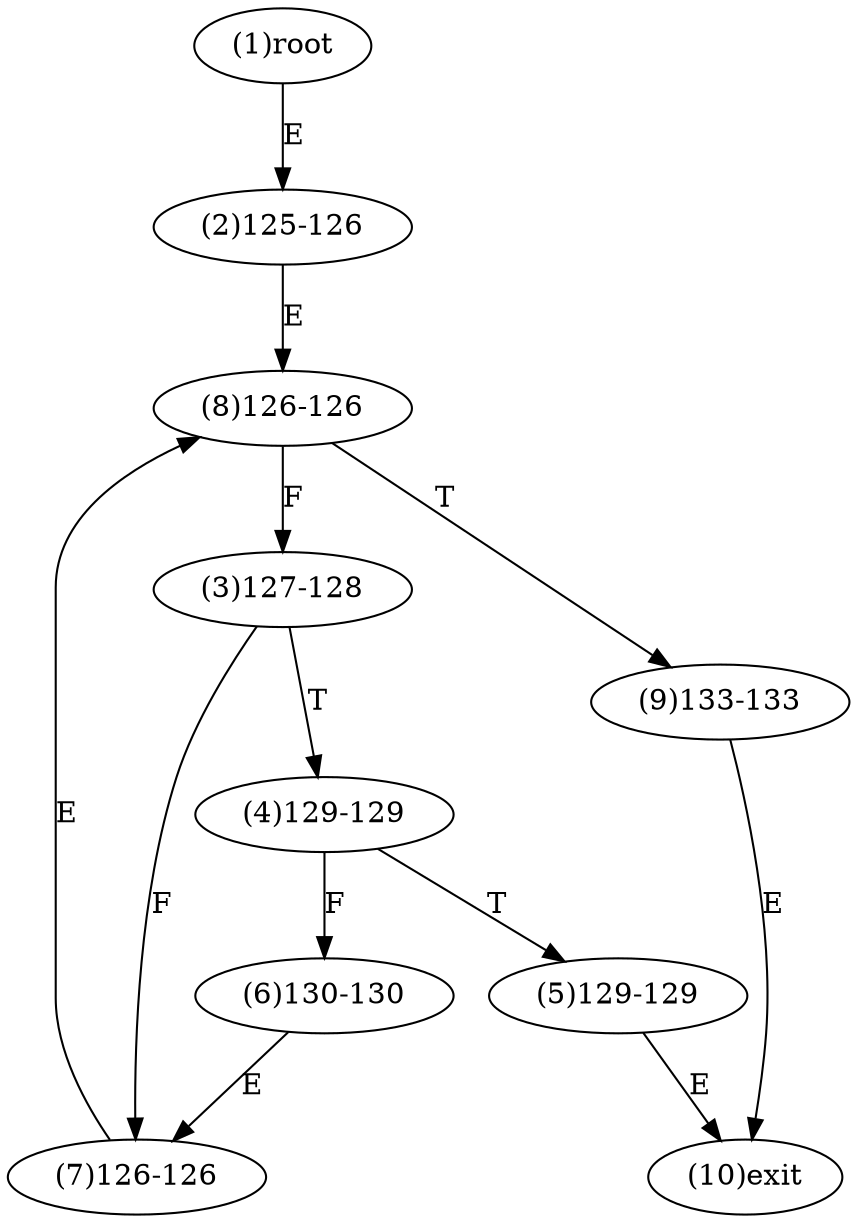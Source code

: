 digraph "" { 
1[ label="(1)root"];
2[ label="(2)125-126"];
3[ label="(3)127-128"];
4[ label="(4)129-129"];
5[ label="(5)129-129"];
6[ label="(6)130-130"];
7[ label="(7)126-126"];
8[ label="(8)126-126"];
9[ label="(9)133-133"];
10[ label="(10)exit"];
1->2[ label="E"];
2->8[ label="E"];
3->7[ label="F"];
3->4[ label="T"];
4->6[ label="F"];
4->5[ label="T"];
5->10[ label="E"];
6->7[ label="E"];
7->8[ label="E"];
8->3[ label="F"];
8->9[ label="T"];
9->10[ label="E"];
}